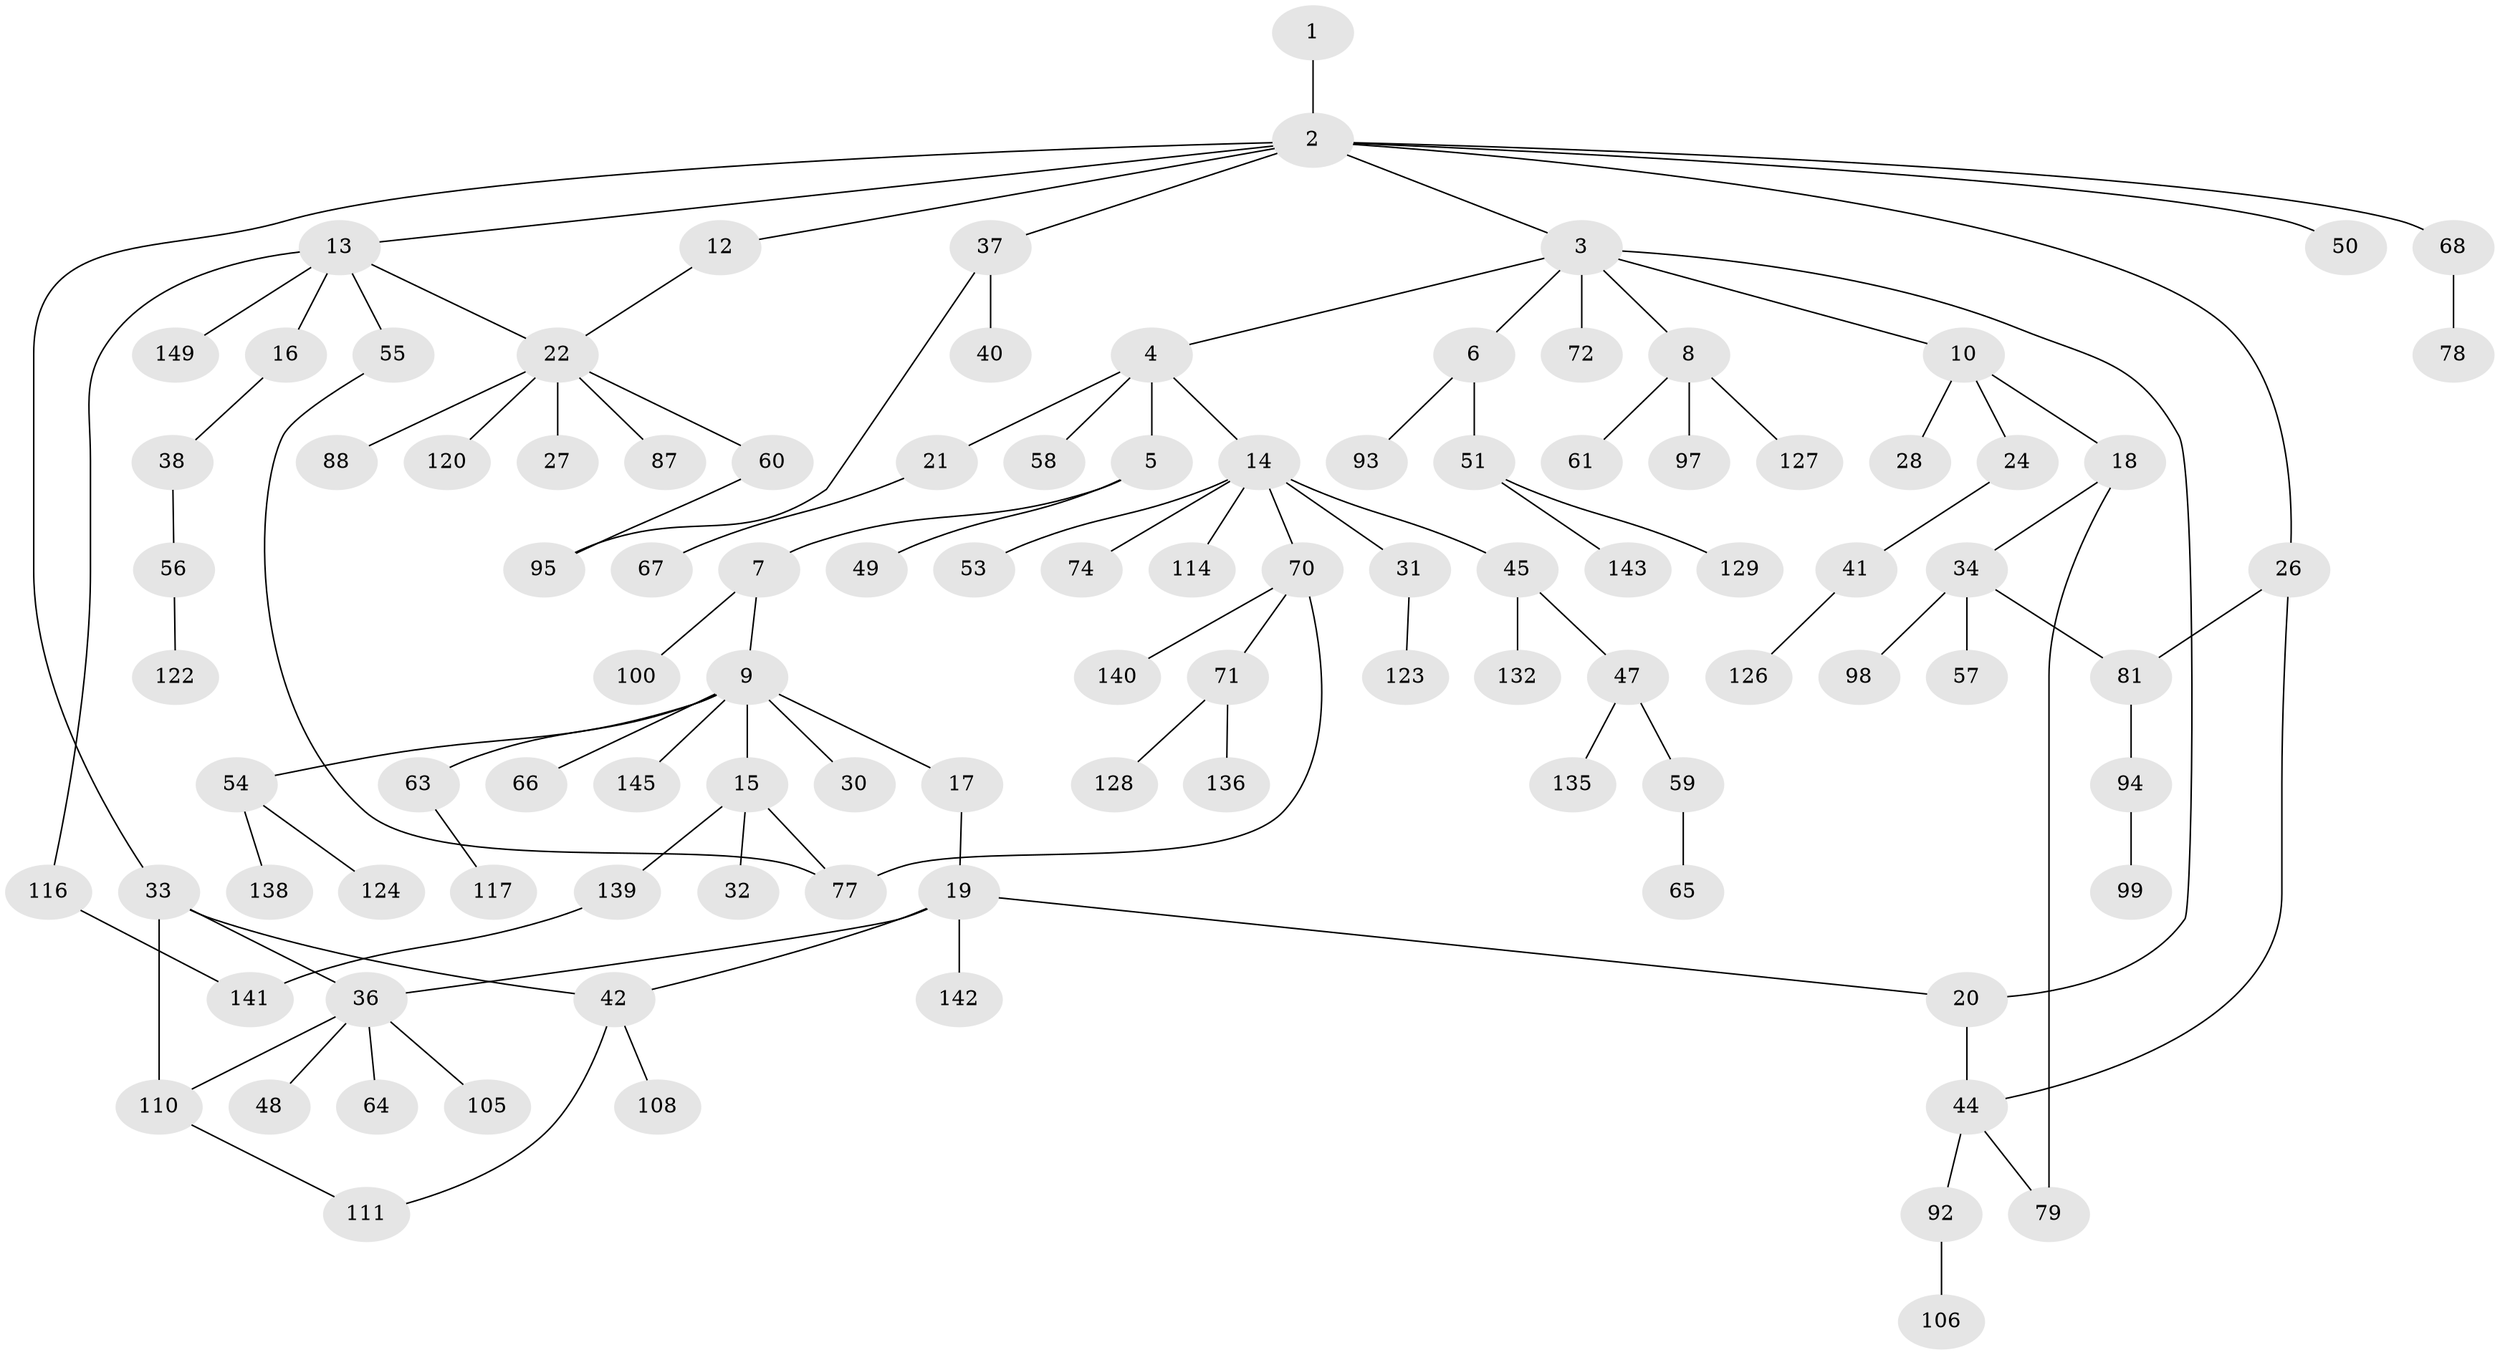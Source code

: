 // Generated by graph-tools (version 1.1) at 2025/51/02/27/25 19:51:41]
// undirected, 103 vertices, 115 edges
graph export_dot {
graph [start="1"]
  node [color=gray90,style=filled];
  1 [super="+146"];
  2 [super="+84"];
  3 [super="+43"];
  4 [super="+104"];
  5;
  6 [super="+85"];
  7 [super="+11"];
  8 [super="+86"];
  9 [super="+23"];
  10 [super="+73"];
  12 [super="+69"];
  13 [super="+29"];
  14 [super="+35"];
  15 [super="+39"];
  16 [super="+134"];
  17 [super="+75"];
  18;
  19 [super="+25"];
  20;
  21;
  22 [super="+112"];
  24;
  26 [super="+102"];
  27;
  28;
  30;
  31 [super="+82"];
  32;
  33 [super="+91"];
  34 [super="+96"];
  36 [super="+83"];
  37 [super="+121"];
  38;
  40;
  41 [super="+137"];
  42 [super="+46"];
  44 [super="+103"];
  45;
  47 [super="+52"];
  48;
  49;
  50 [super="+113"];
  51 [super="+62"];
  53 [super="+90"];
  54 [super="+130"];
  55;
  56 [super="+101"];
  57;
  58;
  59;
  60;
  61;
  63;
  64;
  65;
  66;
  67 [super="+133"];
  68 [super="+125"];
  70 [super="+76"];
  71 [super="+107"];
  72;
  74 [super="+147"];
  77 [super="+80"];
  78;
  79 [super="+109"];
  81 [super="+89"];
  87;
  88;
  92;
  93 [super="+115"];
  94 [super="+144"];
  95 [super="+119"];
  97;
  98 [super="+118"];
  99;
  100;
  105;
  106;
  108;
  110;
  111 [super="+131"];
  114;
  116 [super="+148"];
  117;
  120;
  122;
  123;
  124;
  126;
  127;
  128;
  129;
  132;
  135;
  136;
  138;
  139;
  140;
  141;
  142;
  143;
  145;
  149;
  1 -- 2;
  2 -- 3;
  2 -- 12;
  2 -- 13;
  2 -- 26;
  2 -- 33;
  2 -- 37;
  2 -- 50;
  2 -- 68;
  3 -- 4;
  3 -- 6;
  3 -- 8;
  3 -- 10;
  3 -- 20;
  3 -- 72;
  4 -- 5;
  4 -- 14;
  4 -- 21;
  4 -- 58;
  5 -- 7;
  5 -- 49;
  6 -- 51;
  6 -- 93;
  7 -- 9;
  7 -- 100;
  8 -- 61;
  8 -- 127;
  8 -- 97;
  9 -- 15;
  9 -- 17;
  9 -- 145;
  9 -- 66;
  9 -- 54;
  9 -- 30;
  9 -- 63;
  10 -- 18;
  10 -- 24;
  10 -- 28;
  12 -- 22;
  13 -- 16;
  13 -- 22;
  13 -- 116;
  13 -- 149;
  13 -- 55;
  14 -- 31;
  14 -- 45;
  14 -- 70;
  14 -- 114;
  14 -- 74;
  14 -- 53;
  15 -- 32;
  15 -- 139;
  15 -- 77;
  16 -- 38;
  17 -- 19;
  18 -- 34;
  18 -- 79;
  19 -- 36;
  19 -- 142;
  19 -- 42;
  19 -- 20;
  20 -- 44;
  21 -- 67;
  22 -- 27;
  22 -- 60;
  22 -- 87;
  22 -- 88;
  22 -- 120;
  24 -- 41;
  26 -- 81;
  26 -- 44;
  31 -- 123;
  33 -- 110;
  33 -- 42;
  33 -- 36;
  34 -- 57;
  34 -- 81;
  34 -- 98;
  36 -- 48;
  36 -- 64;
  36 -- 105;
  36 -- 110;
  37 -- 40;
  37 -- 95;
  38 -- 56;
  41 -- 126;
  42 -- 108;
  42 -- 111;
  44 -- 92;
  44 -- 79;
  45 -- 47;
  45 -- 132;
  47 -- 135;
  47 -- 59;
  51 -- 129;
  51 -- 143;
  54 -- 124;
  54 -- 138;
  55 -- 77;
  56 -- 122;
  59 -- 65;
  60 -- 95;
  63 -- 117;
  68 -- 78;
  70 -- 71;
  70 -- 77;
  70 -- 140;
  71 -- 128;
  71 -- 136;
  81 -- 94;
  92 -- 106;
  94 -- 99;
  110 -- 111;
  116 -- 141;
  139 -- 141;
}
